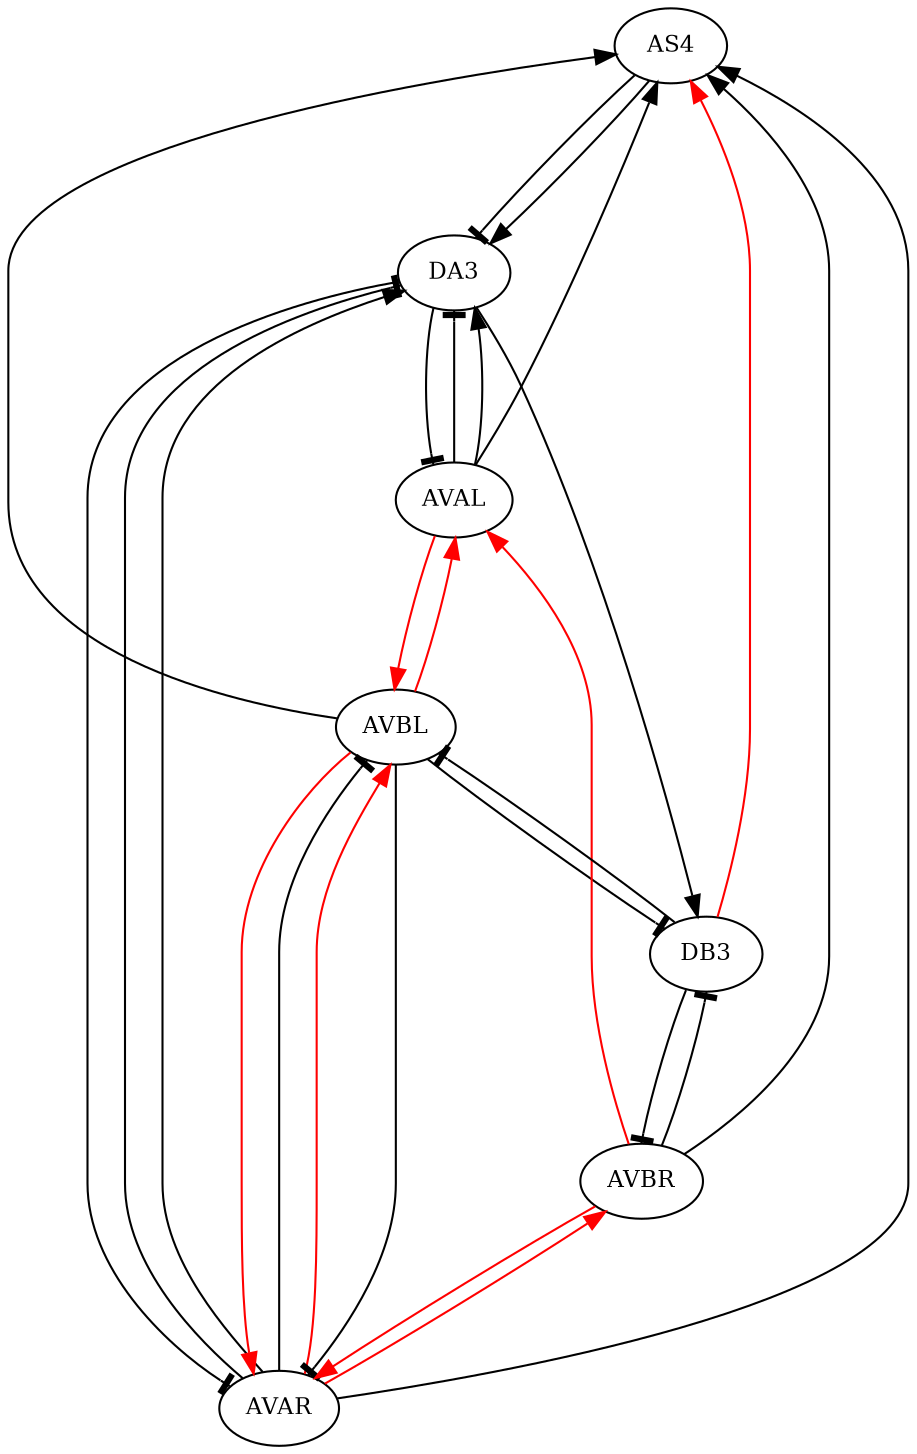 digraph exp {
node [fontsize=11]; AS4; AVAL; AVAR; AVBL; AVBR; DA3; DB3; 
AVAL -> DA3 [minlen=2 arrowhead="tee"];
AVAR -> AVBL [minlen=2 arrowhead="tee"];
AVAR -> DA3 [minlen=2 arrowhead="tee"];
AVBL -> AVAR [minlen=2 arrowhead="tee"];
AVBL -> DB3 [minlen=2 arrowhead="tee"];
AVBR -> DB3 [minlen=2 arrowhead="tee"];
DA3 -> AVAL [minlen=2 arrowhead="tee"];
DA3 -> AVAR [minlen=2 arrowhead="tee"];
DB3 -> AVBL [minlen=2 arrowhead="tee"];
DB3 -> AVBR [minlen=2 arrowhead="tee"];
AS4 -> DA3 [minlen=2 arrowhead="tee"];
AVAL -> AVBL [minlen=2 color=red];
AVAL -> DA3 [minlen=2];
AVAL -> AS4 [minlen=2];
AVAR -> AVBL [minlen=2 color=red];
AVAR -> AVBR [minlen=2 color=red];
AVAR -> DA3 [minlen=2];
AVAR -> AS4 [minlen=2];
AVBL -> AVAL [minlen=2 color=red];
AVBL -> AVAR [minlen=2 color=red];
AVBL -> AS4 [minlen=2];
AVBR -> AVAL [minlen=2 color=red];
AVBR -> AVAR [minlen=2 color=red];
AVBR -> AS4 [minlen=2];
DA3 -> DB3 [minlen=2];
DB3 -> AS4 [minlen=2 color=red];
AS4 -> DA3 [minlen=2];
splines=true;sep="+25,25";overlap=false
fontsize=12;
}